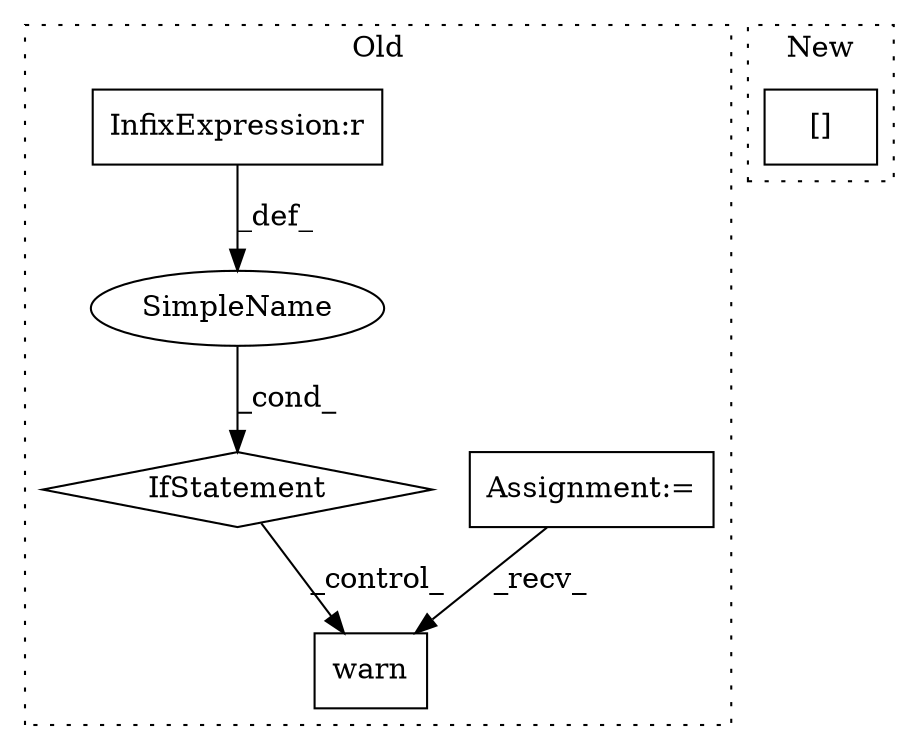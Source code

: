digraph G {
subgraph cluster0 {
1 [label="warn" a="32" s="2185,2251" l="5,1" shape="box"];
3 [label="Assignment:=" a="7" s="1647" l="8" shape="box"];
4 [label="IfStatement" a="25" s="2145,2164" l="4,2" shape="diamond"];
5 [label="SimpleName" a="42" s="" l="" shape="ellipse"];
6 [label="InfixExpression:r" a="27" s="2156" l="4" shape="box"];
label = "Old";
style="dotted";
}
subgraph cluster1 {
2 [label="[]" a="2" s="1989,2005" l="7,1" shape="box"];
label = "New";
style="dotted";
}
3 -> 1 [label="_recv_"];
4 -> 1 [label="_control_"];
5 -> 4 [label="_cond_"];
6 -> 5 [label="_def_"];
}